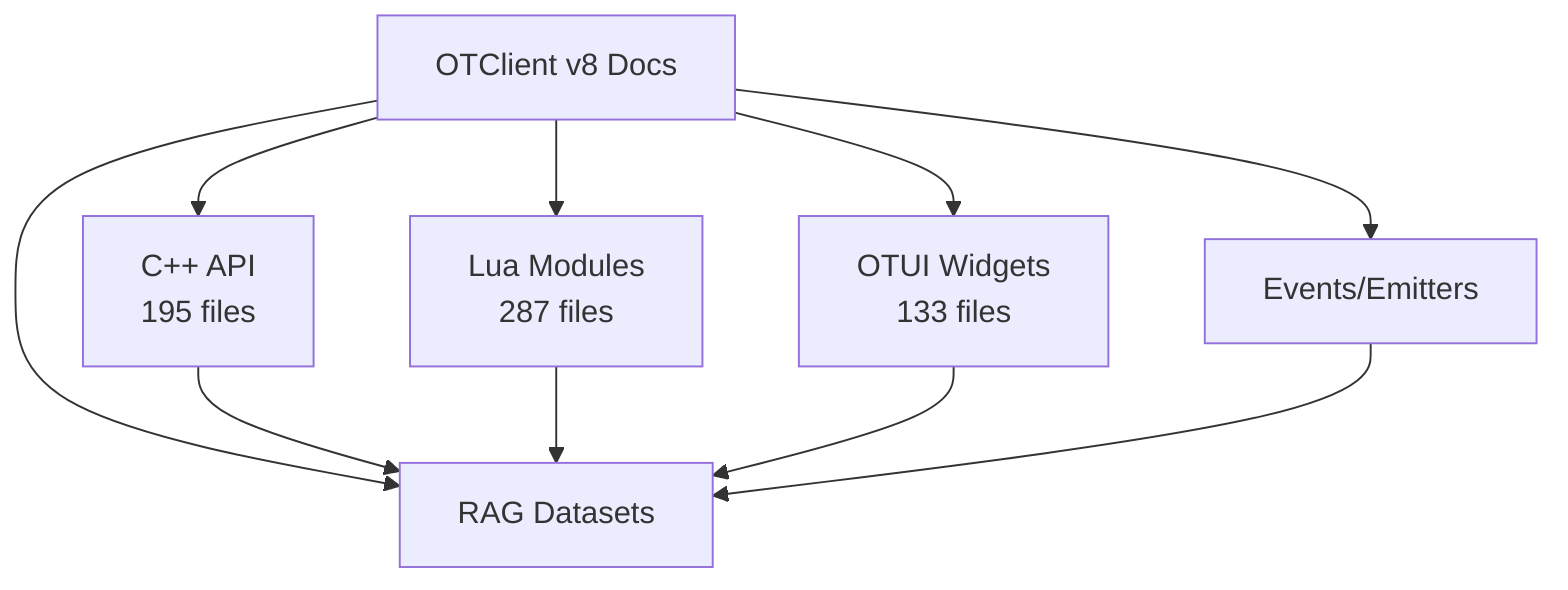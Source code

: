 graph TD
    Root[OTClient v8 Docs]
    API[C++ API<br/>195 files]
    Lua[Lua Modules<br/>287 files]
    UI[OTUI Widgets<br/>133 files]
    Events[Events/Emitters]
    Datasets[RAG Datasets]
    
    Root --> API
    Root --> Lua
    Root --> UI
    Root --> Events
    Root --> Datasets
    
    API --> Datasets
    Lua --> Datasets
    UI --> Datasets
    Events --> Datasets